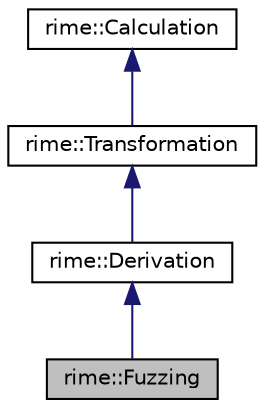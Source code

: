 digraph "rime::Fuzzing"
{
  edge [fontname="Helvetica",fontsize="10",labelfontname="Helvetica",labelfontsize="10"];
  node [fontname="Helvetica",fontsize="10",shape=record];
  Node1 [label="rime::Fuzzing",height=0.2,width=0.4,color="black", fillcolor="grey75", style="filled" fontcolor="black"];
  Node2 -> Node1 [dir="back",color="midnightblue",fontsize="10",style="solid",fontname="Helvetica"];
  Node2 [label="rime::Derivation",height=0.2,width=0.4,color="black", fillcolor="white", style="filled",URL="$a00051.html"];
  Node3 -> Node2 [dir="back",color="midnightblue",fontsize="10",style="solid",fontname="Helvetica"];
  Node3 [label="rime::Transformation",height=0.2,width=0.4,color="black", fillcolor="white", style="filled",URL="$a00218.html"];
  Node4 -> Node3 [dir="back",color="midnightblue",fontsize="10",style="solid",fontname="Helvetica"];
  Node4 [label="rime::Calculation",height=0.2,width=0.4,color="black", fillcolor="white", style="filled",URL="$a00009.html"];
}
